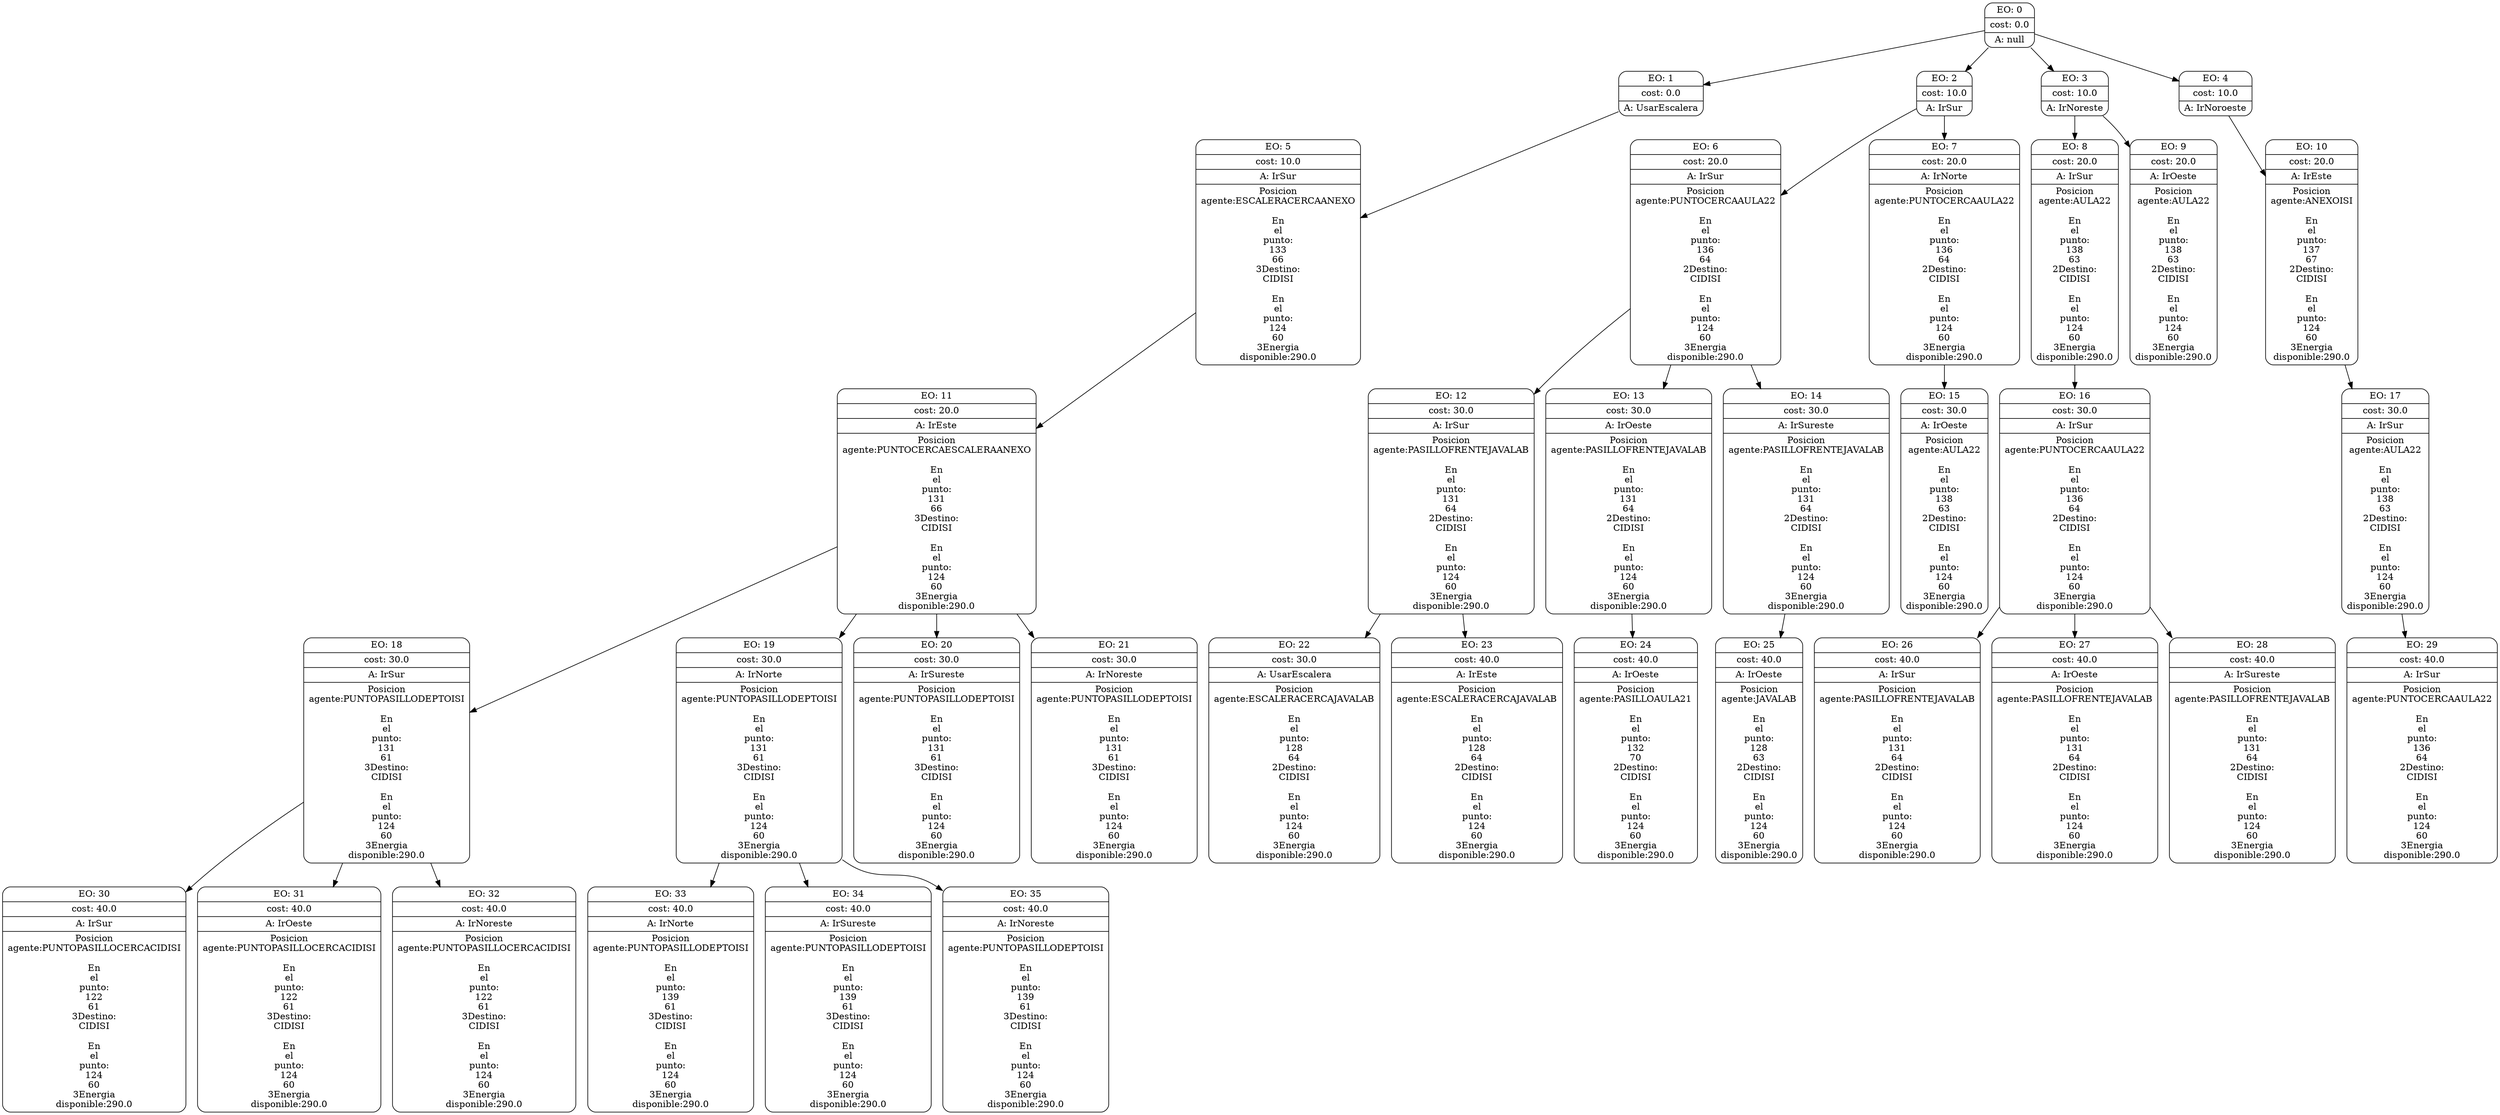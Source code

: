 digraph g {
node [shape = Mrecord];
nodo0[label="{EO: 0|cost: 0.0|A: null}"]
nodo1[label="{EO: 1|cost: 0.0|A: UsarEscalera}"]
nodo5[label="{EO: 5|cost: 10.0|A: IrSur|Posicion\nagente:ESCALERACERCAANEXO\n\nEn\nel\npunto:\n133\n66\n3
Destino:\nCIDISI\n\nEn\nel\npunto:\n124\n60\n3
Energia\ndisponible:290.0
}"]
nodo11[label="{EO: 11|cost: 20.0|A: IrEste|Posicion\nagente:PUNTOCERCAESCALERAANEXO\n\nEn\nel\npunto:\n131\n66\n3
Destino:\nCIDISI\n\nEn\nel\npunto:\n124\n60\n3
Energia\ndisponible:290.0
}"]
nodo18[label="{EO: 18|cost: 30.0|A: IrSur|Posicion\nagente:PUNTOPASILLODEPTOISI\n\nEn\nel\npunto:\n131\n61\n3
Destino:\nCIDISI\n\nEn\nel\npunto:\n124\n60\n3
Energia\ndisponible:290.0
}"]
nodo30[label="{EO: 30|cost: 40.0|A: IrSur|Posicion\nagente:PUNTOPASILLOCERCACIDISI\n\nEn\nel\npunto:\n122\n61\n3
Destino:\nCIDISI\n\nEn\nel\npunto:\n124\n60\n3
Energia\ndisponible:290.0
}"]

nodo18 -> nodo30;
nodo31[label="{EO: 31|cost: 40.0|A: IrOeste|Posicion\nagente:PUNTOPASILLOCERCACIDISI\n\nEn\nel\npunto:\n122\n61\n3
Destino:\nCIDISI\n\nEn\nel\npunto:\n124\n60\n3
Energia\ndisponible:290.0
}"]

nodo18 -> nodo31;
nodo32[label="{EO: 32|cost: 40.0|A: IrNoreste|Posicion\nagente:PUNTOPASILLOCERCACIDISI\n\nEn\nel\npunto:\n122\n61\n3
Destino:\nCIDISI\n\nEn\nel\npunto:\n124\n60\n3
Energia\ndisponible:290.0
}"]

nodo18 -> nodo32;

nodo11 -> nodo18;
nodo19[label="{EO: 19|cost: 30.0|A: IrNorte|Posicion\nagente:PUNTOPASILLODEPTOISI\n\nEn\nel\npunto:\n131\n61\n3
Destino:\nCIDISI\n\nEn\nel\npunto:\n124\n60\n3
Energia\ndisponible:290.0
}"]
nodo33[label="{EO: 33|cost: 40.0|A: IrNorte|Posicion\nagente:PUNTOPASILLODEPTOISI\n\nEn\nel\npunto:\n139\n61\n3
Destino:\nCIDISI\n\nEn\nel\npunto:\n124\n60\n3
Energia\ndisponible:290.0
}"]

nodo19 -> nodo33;
nodo34[label="{EO: 34|cost: 40.0|A: IrSureste|Posicion\nagente:PUNTOPASILLODEPTOISI\n\nEn\nel\npunto:\n139\n61\n3
Destino:\nCIDISI\n\nEn\nel\npunto:\n124\n60\n3
Energia\ndisponible:290.0
}"]

nodo19 -> nodo34;
nodo35[label="{EO: 35|cost: 40.0|A: IrNoreste|Posicion\nagente:PUNTOPASILLODEPTOISI\n\nEn\nel\npunto:\n139\n61\n3
Destino:\nCIDISI\n\nEn\nel\npunto:\n124\n60\n3
Energia\ndisponible:290.0
}"]

nodo19 -> nodo35;

nodo11 -> nodo19;
nodo20[label="{EO: 20|cost: 30.0|A: IrSureste|Posicion\nagente:PUNTOPASILLODEPTOISI\n\nEn\nel\npunto:\n131\n61\n3
Destino:\nCIDISI\n\nEn\nel\npunto:\n124\n60\n3
Energia\ndisponible:290.0
}"]

nodo11 -> nodo20;
nodo21[label="{EO: 21|cost: 30.0|A: IrNoreste|Posicion\nagente:PUNTOPASILLODEPTOISI\n\nEn\nel\npunto:\n131\n61\n3
Destino:\nCIDISI\n\nEn\nel\npunto:\n124\n60\n3
Energia\ndisponible:290.0
}"]

nodo11 -> nodo21;

nodo5 -> nodo11;

nodo1 -> nodo5;

nodo0 -> nodo1;
nodo2[label="{EO: 2|cost: 10.0|A: IrSur}"]
nodo6[label="{EO: 6|cost: 20.0|A: IrSur|Posicion\nagente:PUNTOCERCAAULA22\n\nEn\nel\npunto:\n136\n64\n2
Destino:\nCIDISI\n\nEn\nel\npunto:\n124\n60\n3
Energia\ndisponible:290.0
}"]
nodo12[label="{EO: 12|cost: 30.0|A: IrSur|Posicion\nagente:PASILLOFRENTEJAVALAB\n\nEn\nel\npunto:\n131\n64\n2
Destino:\nCIDISI\n\nEn\nel\npunto:\n124\n60\n3
Energia\ndisponible:290.0
}"]
nodo22[label="{EO: 22|cost: 30.0|A: UsarEscalera|Posicion\nagente:ESCALERACERCAJAVALAB\n\nEn\nel\npunto:\n128\n64\n2
Destino:\nCIDISI\n\nEn\nel\npunto:\n124\n60\n3
Energia\ndisponible:290.0
}"]

nodo12 -> nodo22;
nodo23[label="{EO: 23|cost: 40.0|A: IrEste|Posicion\nagente:ESCALERACERCAJAVALAB\n\nEn\nel\npunto:\n128\n64\n2
Destino:\nCIDISI\n\nEn\nel\npunto:\n124\n60\n3
Energia\ndisponible:290.0
}"]

nodo12 -> nodo23;

nodo6 -> nodo12;
nodo13[label="{EO: 13|cost: 30.0|A: IrOeste|Posicion\nagente:PASILLOFRENTEJAVALAB\n\nEn\nel\npunto:\n131\n64\n2
Destino:\nCIDISI\n\nEn\nel\npunto:\n124\n60\n3
Energia\ndisponible:290.0
}"]
nodo24[label="{EO: 24|cost: 40.0|A: IrOeste|Posicion\nagente:PASILLOAULA21\n\nEn\nel\npunto:\n132\n70\n2
Destino:\nCIDISI\n\nEn\nel\npunto:\n124\n60\n3
Energia\ndisponible:290.0
}"]

nodo13 -> nodo24;

nodo6 -> nodo13;
nodo14[label="{EO: 14|cost: 30.0|A: IrSureste|Posicion\nagente:PASILLOFRENTEJAVALAB\n\nEn\nel\npunto:\n131\n64\n2
Destino:\nCIDISI\n\nEn\nel\npunto:\n124\n60\n3
Energia\ndisponible:290.0
}"]
nodo25[label="{EO: 25|cost: 40.0|A: IrOeste|Posicion\nagente:JAVALAB\n\nEn\nel\npunto:\n128\n63\n2
Destino:\nCIDISI\n\nEn\nel\npunto:\n124\n60\n3
Energia\ndisponible:290.0
}"]

nodo14 -> nodo25;

nodo6 -> nodo14;

nodo2 -> nodo6;
nodo7[label="{EO: 7|cost: 20.0|A: IrNorte|Posicion\nagente:PUNTOCERCAAULA22\n\nEn\nel\npunto:\n136\n64\n2
Destino:\nCIDISI\n\nEn\nel\npunto:\n124\n60\n3
Energia\ndisponible:290.0
}"]
nodo15[label="{EO: 15|cost: 30.0|A: IrOeste|Posicion\nagente:AULA22\n\nEn\nel\npunto:\n138\n63\n2
Destino:\nCIDISI\n\nEn\nel\npunto:\n124\n60\n3
Energia\ndisponible:290.0
}"]

nodo7 -> nodo15;

nodo2 -> nodo7;

nodo0 -> nodo2;
nodo3[label="{EO: 3|cost: 10.0|A: IrNoreste}"]
nodo8[label="{EO: 8|cost: 20.0|A: IrSur|Posicion\nagente:AULA22\n\nEn\nel\npunto:\n138\n63\n2
Destino:\nCIDISI\n\nEn\nel\npunto:\n124\n60\n3
Energia\ndisponible:290.0
}"]
nodo16[label="{EO: 16|cost: 30.0|A: IrSur|Posicion\nagente:PUNTOCERCAAULA22\n\nEn\nel\npunto:\n136\n64\n2
Destino:\nCIDISI\n\nEn\nel\npunto:\n124\n60\n3
Energia\ndisponible:290.0
}"]
nodo26[label="{EO: 26|cost: 40.0|A: IrSur|Posicion\nagente:PASILLOFRENTEJAVALAB\n\nEn\nel\npunto:\n131\n64\n2
Destino:\nCIDISI\n\nEn\nel\npunto:\n124\n60\n3
Energia\ndisponible:290.0
}"]

nodo16 -> nodo26;
nodo27[label="{EO: 27|cost: 40.0|A: IrOeste|Posicion\nagente:PASILLOFRENTEJAVALAB\n\nEn\nel\npunto:\n131\n64\n2
Destino:\nCIDISI\n\nEn\nel\npunto:\n124\n60\n3
Energia\ndisponible:290.0
}"]

nodo16 -> nodo27;
nodo28[label="{EO: 28|cost: 40.0|A: IrSureste|Posicion\nagente:PASILLOFRENTEJAVALAB\n\nEn\nel\npunto:\n131\n64\n2
Destino:\nCIDISI\n\nEn\nel\npunto:\n124\n60\n3
Energia\ndisponible:290.0
}"]

nodo16 -> nodo28;

nodo8 -> nodo16;

nodo3 -> nodo8;
nodo9[label="{EO: 9|cost: 20.0|A: IrOeste|Posicion\nagente:AULA22\n\nEn\nel\npunto:\n138\n63\n2
Destino:\nCIDISI\n\nEn\nel\npunto:\n124\n60\n3
Energia\ndisponible:290.0
}"]

nodo3 -> nodo9;

nodo0 -> nodo3;
nodo4[label="{EO: 4|cost: 10.0|A: IrNoroeste}"]
nodo10[label="{EO: 10|cost: 20.0|A: IrEste|Posicion\nagente:ANEXOISI\n\nEn\nel\npunto:\n137\n67\n2
Destino:\nCIDISI\n\nEn\nel\npunto:\n124\n60\n3
Energia\ndisponible:290.0
}"]
nodo17[label="{EO: 17|cost: 30.0|A: IrSur|Posicion\nagente:AULA22\n\nEn\nel\npunto:\n138\n63\n2
Destino:\nCIDISI\n\nEn\nel\npunto:\n124\n60\n3
Energia\ndisponible:290.0
}"]
nodo29[label="{EO: 29|cost: 40.0|A: IrSur|Posicion\nagente:PUNTOCERCAAULA22\n\nEn\nel\npunto:\n136\n64\n2
Destino:\nCIDISI\n\nEn\nel\npunto:\n124\n60\n3
Energia\ndisponible:290.0
}"]

nodo17 -> nodo29;

nodo10 -> nodo17;

nodo4 -> nodo10;

nodo0 -> nodo4;


}